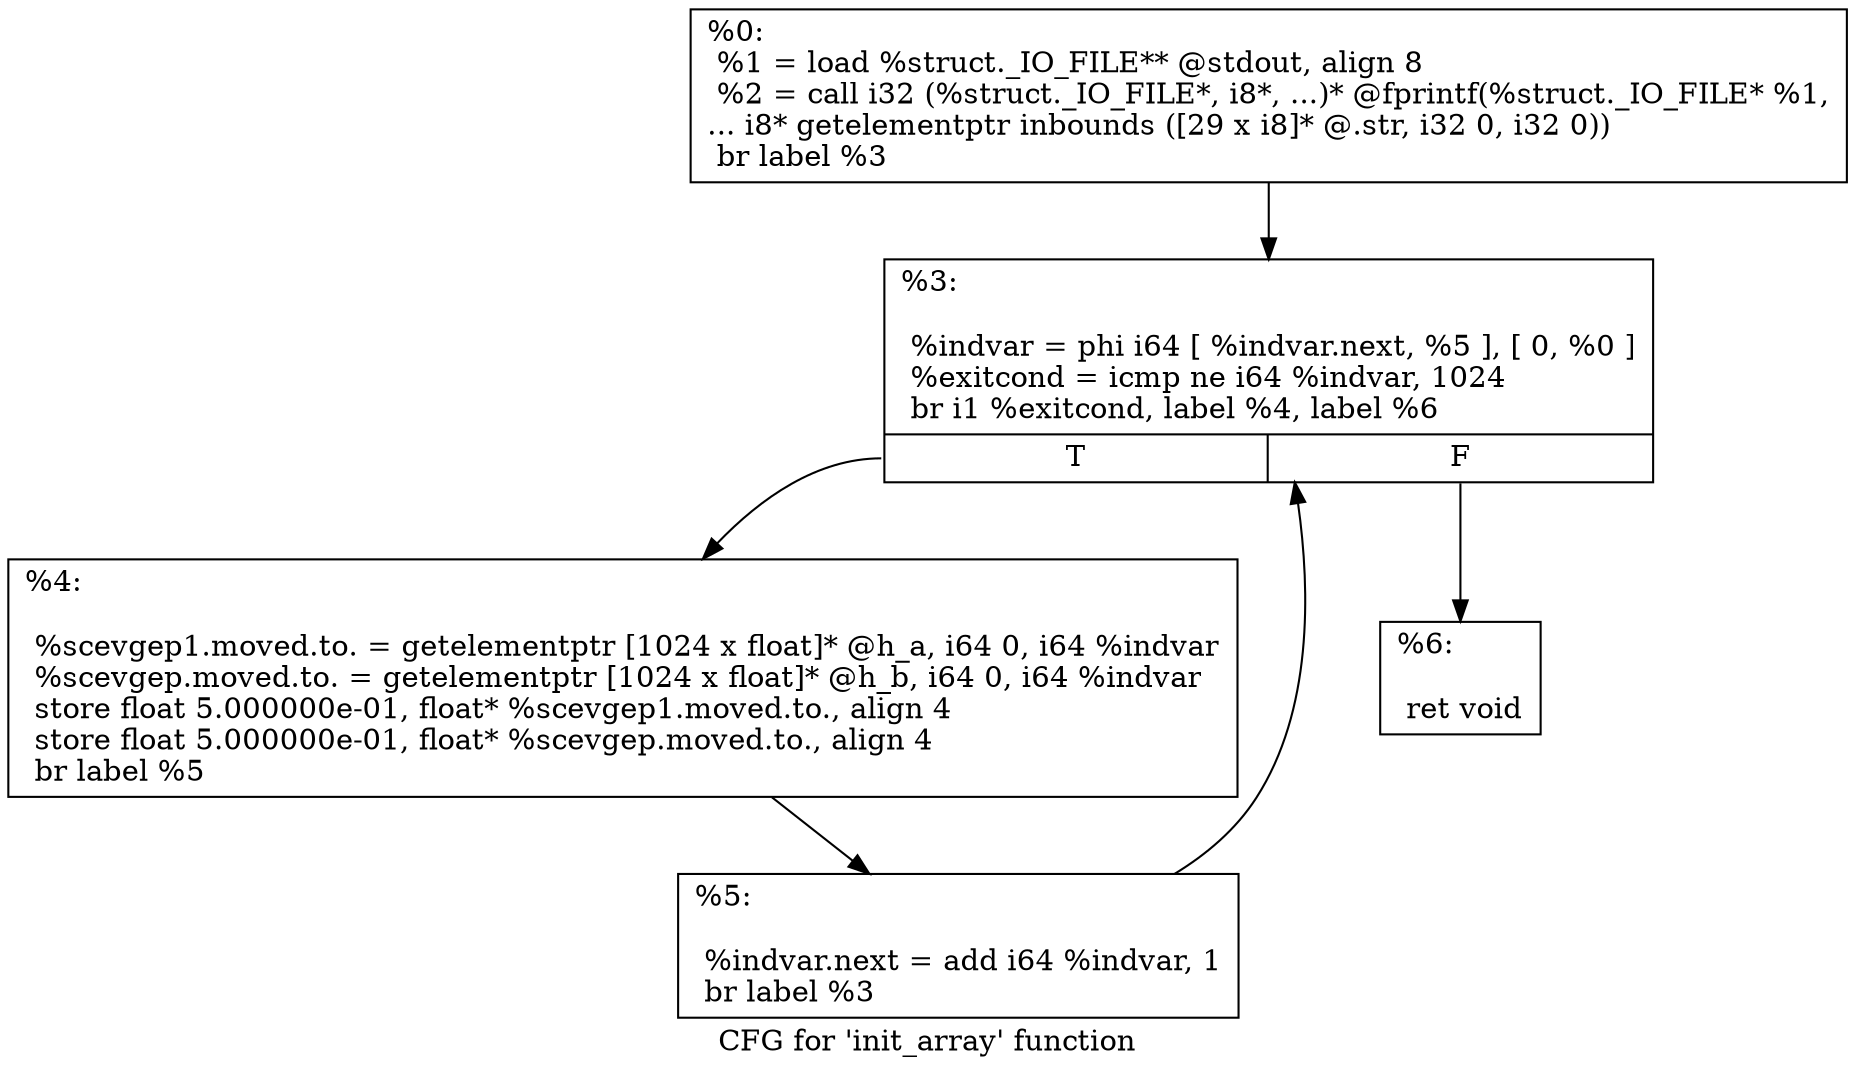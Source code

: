 digraph "CFG for 'init_array' function" {
	label="CFG for 'init_array' function";

	Node0x26447c0 [shape=record,label="{%0:\l  %1 = load %struct._IO_FILE** @stdout, align 8\l  %2 = call i32 (%struct._IO_FILE*, i8*, ...)* @fprintf(%struct._IO_FILE* %1,\l... i8* getelementptr inbounds ([29 x i8]* @.str, i32 0, i32 0))\l  br label %3\l}"];
	Node0x26447c0 -> Node0x2645550;
	Node0x2645550 [shape=record,label="{%3:\l\l  %indvar = phi i64 [ %indvar.next, %5 ], [ 0, %0 ]\l  %exitcond = icmp ne i64 %indvar, 1024\l  br i1 %exitcond, label %4, label %6\l|{<s0>T|<s1>F}}"];
	Node0x2645550:s0 -> Node0x2645b20;
	Node0x2645550:s1 -> Node0x2645c00;
	Node0x2645b20 [shape=record,label="{%4:\l\l  %scevgep1.moved.to. = getelementptr [1024 x float]* @h_a, i64 0, i64 %indvar\l  %scevgep.moved.to. = getelementptr [1024 x float]* @h_b, i64 0, i64 %indvar\l  store float 5.000000e-01, float* %scevgep1.moved.to., align 4\l  store float 5.000000e-01, float* %scevgep.moved.to., align 4\l  br label %5\l}"];
	Node0x2645b20 -> Node0x2645720;
	Node0x2645720 [shape=record,label="{%5:\l\l  %indvar.next = add i64 %indvar, 1\l  br label %3\l}"];
	Node0x2645720 -> Node0x2645550;
	Node0x2645c00 [shape=record,label="{%6:\l\l  ret void\l}"];
}
